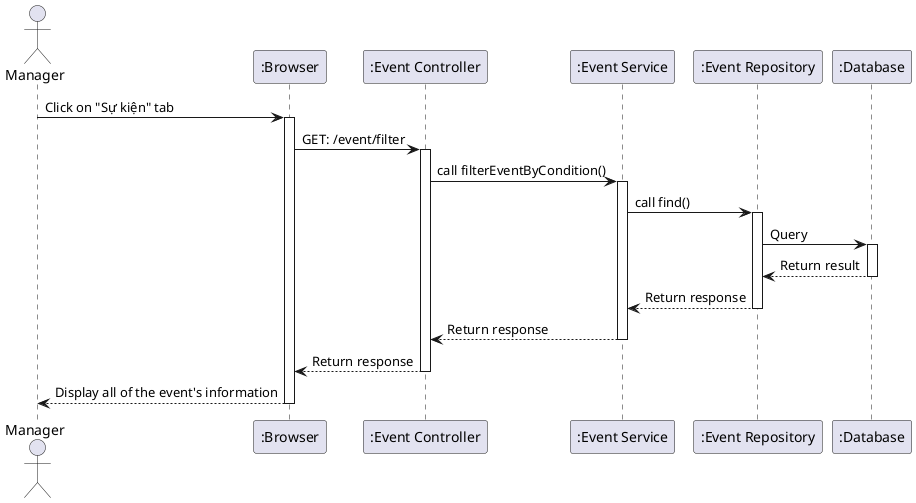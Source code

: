 @startuml
actor Manager as user
participant ":Browser" as a
participant ":Event Controller" as b
participant ":Event Service" as c
participant ":Event Repository" as d
participant ":Database" as e

user -> a++: Click on "Sự kiện" tab
a -> b++: GET: /event/filter
b -> c++: call filterEventByCondition()
c -> d++: call find()
d -> e++: Query
e --> d--: Return result
d --> c--: Return response
c --> b--: Return response
b --> a--: Return response
a --> user--: Display all of the event's information
@enduml